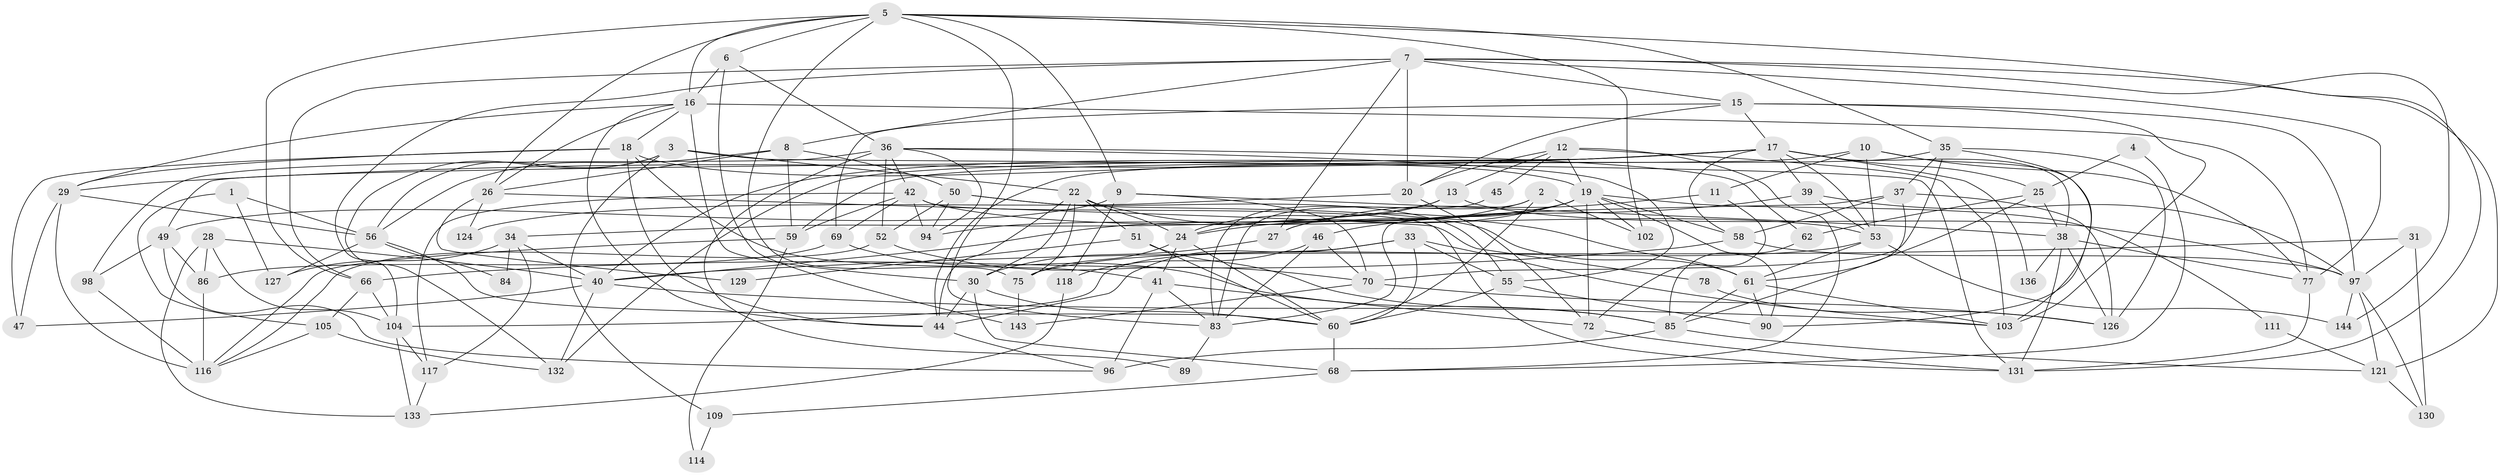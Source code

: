 // original degree distribution, {2: 0.14482758620689656, 4: 0.2827586206896552, 5: 0.2413793103448276, 3: 0.2206896551724138, 6: 0.06896551724137931, 7: 0.034482758620689655, 8: 0.006896551724137931}
// Generated by graph-tools (version 1.1) at 2025/11/02/27/25 16:11:18]
// undirected, 94 vertices, 232 edges
graph export_dot {
graph [start="1"]
  node [color=gray90,style=filled];
  1 [super="+125"];
  2;
  3;
  4;
  5 [super="+21"];
  6 [super="+95"];
  7 [super="+107"];
  8 [super="+87"];
  9 [super="+99"];
  10 [super="+54"];
  11 [super="+14"];
  12 [super="+23"];
  13;
  15;
  16 [super="+65"];
  17 [super="+142"];
  18 [super="+64"];
  19 [super="+76"];
  20 [super="+122"];
  22 [super="+82"];
  24 [super="+48"];
  25 [super="+135"];
  26 [super="+32"];
  27;
  28 [super="+92"];
  29 [super="+73"];
  30 [super="+110"];
  31 [super="+100"];
  33;
  34 [super="+112"];
  35 [super="+101"];
  36 [super="+145"];
  37 [super="+138"];
  38 [super="+63"];
  39;
  40 [super="+67"];
  41 [super="+106"];
  42 [super="+43"];
  44 [super="+137"];
  45;
  46 [super="+134"];
  47;
  49 [super="+79"];
  50 [super="+57"];
  51 [super="+88"];
  52 [super="+120"];
  53 [super="+115"];
  55 [super="+140"];
  56 [super="+139"];
  58;
  59 [super="+74"];
  60 [super="+93"];
  61 [super="+71"];
  62;
  66;
  68;
  69 [super="+81"];
  70;
  72 [super="+80"];
  75;
  77;
  78;
  83 [super="+141"];
  84;
  85 [super="+91"];
  86;
  89;
  90 [super="+123"];
  94;
  96;
  97 [super="+108"];
  98;
  102;
  103 [super="+113"];
  104 [super="+119"];
  105;
  109;
  111;
  114;
  116 [super="+128"];
  117;
  118;
  121;
  124;
  126;
  127;
  129;
  130;
  131;
  132;
  133;
  136;
  143;
  144;
  1 -- 56;
  1 -- 105;
  1 -- 127;
  2 -- 60;
  2 -- 102;
  2 -- 24;
  2 -- 83;
  3 -- 22;
  3 -- 56;
  3 -- 109;
  3 -- 131;
  3 -- 132;
  4 -- 25;
  4 -- 68;
  5 -- 9;
  5 -- 6;
  5 -- 16;
  5 -- 75;
  5 -- 66;
  5 -- 35;
  5 -- 131;
  5 -- 102;
  5 -- 83;
  5 -- 26;
  6 -- 36 [weight=2];
  6 -- 143;
  6 -- 16;
  7 -- 104;
  7 -- 8;
  7 -- 77;
  7 -- 144;
  7 -- 66;
  7 -- 121;
  7 -- 27;
  7 -- 15;
  7 -- 20;
  8 -- 56;
  8 -- 26;
  8 -- 59;
  8 -- 50;
  9 -- 70;
  9 -- 118;
  9 -- 38;
  9 -- 49;
  10 -- 77;
  10 -- 59;
  10 -- 11;
  10 -- 103;
  10 -- 53;
  11 -- 72;
  11 -- 27;
  12 -- 45;
  12 -- 19;
  12 -- 20;
  12 -- 13;
  12 -- 68;
  12 -- 103;
  13 -- 34;
  13 -- 24;
  13 -- 97;
  15 -- 17;
  15 -- 69;
  15 -- 20;
  15 -- 97;
  15 -- 103;
  16 -- 44;
  16 -- 18;
  16 -- 26;
  16 -- 77;
  16 -- 29;
  16 -- 30;
  17 -- 29;
  17 -- 25 [weight=2];
  17 -- 49;
  17 -- 132;
  17 -- 39;
  17 -- 136;
  17 -- 40;
  17 -- 58;
  17 -- 38;
  17 -- 53;
  18 -- 41 [weight=2];
  18 -- 44;
  18 -- 29;
  18 -- 19;
  18 -- 47;
  19 -- 40;
  19 -- 94;
  19 -- 111;
  19 -- 90;
  19 -- 102;
  19 -- 24;
  19 -- 58;
  19 -- 27;
  19 -- 72;
  20 -- 124;
  20 -- 72;
  22 -- 30;
  22 -- 24;
  22 -- 75;
  22 -- 51;
  22 -- 61;
  22 -- 44;
  24 -- 75;
  24 -- 60;
  24 -- 41;
  25 -- 62;
  25 -- 38;
  25 -- 85;
  26 -- 129;
  26 -- 124;
  26 -- 78;
  27 -- 30;
  28 -- 40;
  28 -- 133;
  28 -- 86;
  28 -- 104;
  29 -- 116 [weight=2];
  29 -- 56;
  29 -- 47;
  30 -- 60;
  30 -- 68;
  30 -- 44;
  31 -- 40 [weight=2];
  31 -- 97;
  31 -- 130;
  33 -- 44;
  33 -- 103;
  33 -- 55;
  33 -- 60;
  33 -- 104;
  34 -- 117;
  34 -- 84;
  34 -- 127;
  34 -- 40;
  35 -- 70;
  35 -- 90;
  35 -- 126;
  35 -- 37;
  35 -- 44;
  36 -- 94;
  36 -- 55;
  36 -- 98;
  36 -- 89;
  36 -- 42;
  36 -- 62;
  36 -- 52;
  37 -- 61;
  37 -- 83;
  37 -- 58;
  37 -- 126;
  38 -- 131;
  38 -- 136;
  38 -- 126;
  38 -- 77;
  39 -- 46;
  39 -- 97;
  39 -- 53;
  40 -- 132;
  40 -- 103;
  40 -- 47;
  41 -- 83;
  41 -- 96;
  41 -- 72;
  42 -- 53;
  42 -- 94;
  42 -- 131;
  42 -- 117;
  42 -- 69;
  42 -- 59 [weight=2];
  44 -- 96;
  45 -- 83;
  46 -- 70;
  46 -- 118;
  46 -- 83;
  49 -- 96;
  49 -- 98;
  49 -- 86;
  50 -- 94;
  50 -- 55;
  50 -- 52;
  50 -- 61;
  51 -- 129 [weight=2];
  51 -- 85;
  51 -- 60;
  52 -- 70;
  52 -- 116;
  53 -- 144;
  53 -- 61;
  53 -- 75;
  55 -- 90;
  55 -- 60;
  56 -- 60;
  56 -- 127;
  56 -- 84;
  58 -- 66;
  58 -- 97;
  59 -- 116;
  59 -- 114;
  60 -- 68;
  61 -- 85;
  61 -- 90;
  61 -- 103;
  62 -- 85;
  66 -- 105;
  66 -- 104;
  68 -- 109;
  69 -- 85;
  69 -- 86;
  70 -- 143;
  70 -- 126;
  72 -- 131;
  75 -- 143;
  77 -- 131;
  78 -- 126;
  83 -- 89;
  85 -- 96;
  85 -- 121;
  86 -- 116;
  97 -- 121;
  97 -- 144;
  97 -- 130;
  98 -- 116;
  104 -- 117;
  104 -- 133;
  105 -- 132;
  105 -- 116;
  109 -- 114;
  111 -- 121;
  117 -- 133;
  118 -- 133;
  121 -- 130;
}
